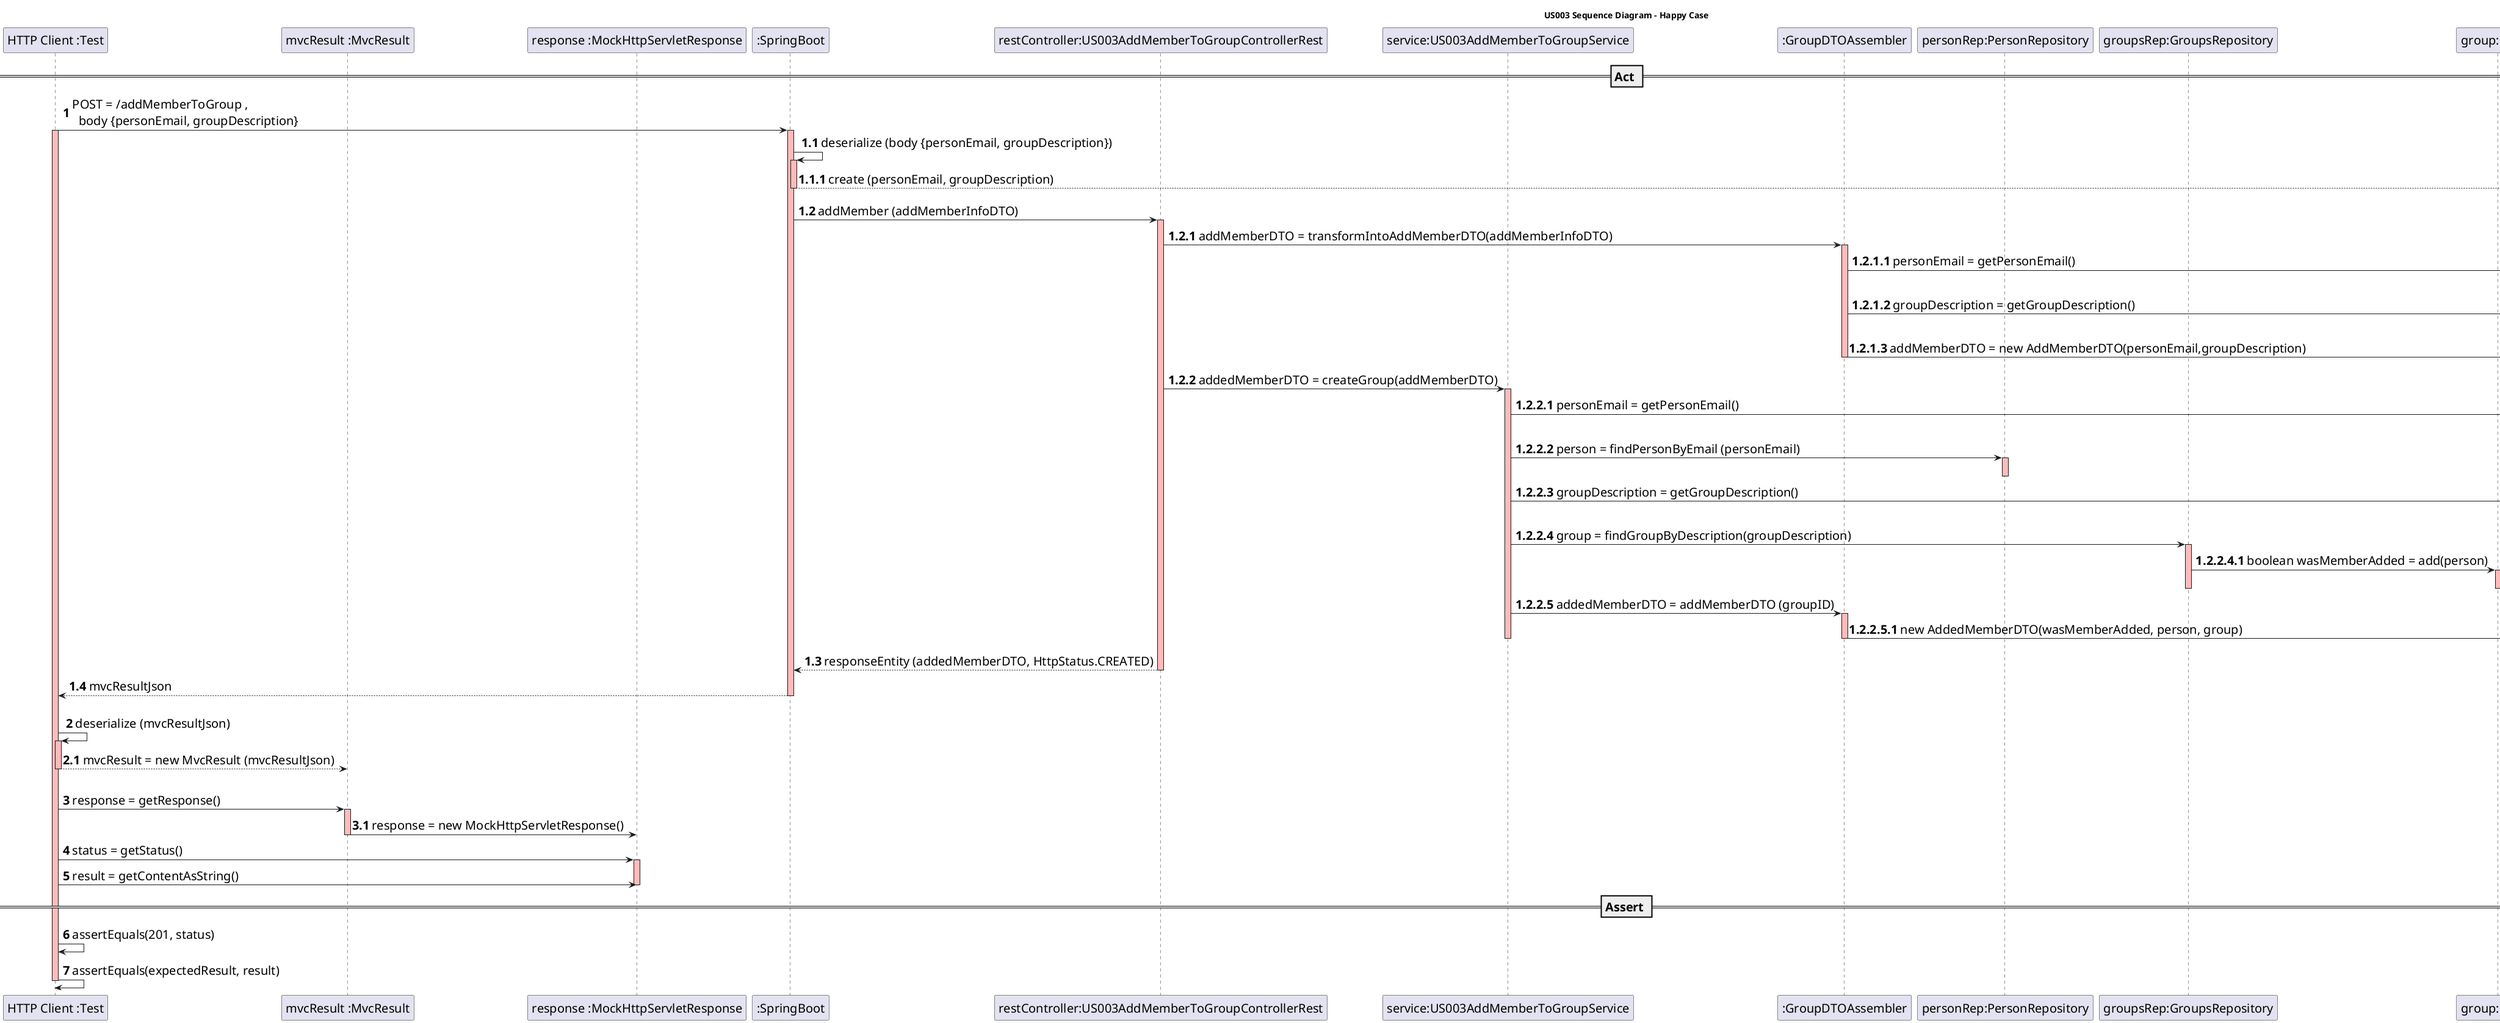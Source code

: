 @startuml

skinparam DefaultFontSize 20

title US003 Sequence Diagram - Happy Case

participant "HTTP Client :Test"
participant "mvcResult :MvcResult"
participant "response :MockHttpServletResponse"
participant ":SpringBoot"
participant "restController:US003AddMemberToGroupControllerRest"
participant "service:US003AddMemberToGroupService"
participant ":GroupDTOAssembler"
participant "personRep:PersonRepository"
participant "groupsRep:GroupsRepository"
participant "group:Group"





== Act ==

autonumber
"HTTP Client :Test" -> ":SpringBoot": POST = /addMemberToGroup ,\n  body {personEmail, groupDescription}
activate "HTTP Client :Test" #FFBBBB

autonumber 1.1

activate ":SpringBoot" #FFBBBB

":SpringBoot" -> ":SpringBoot" : deserialize (body {personEmail, groupDescription})
activate ":SpringBoot" #FFBBBB

autonumber 1.1.1
create "addMemberInfoDTO: AddMemberInfoDTO"
":SpringBoot" --> "addMemberInfoDTO: AddMemberInfoDTO" : create (personEmail, groupDescription)
deactivate ":SpringBoot"

autonumber 1.2
":SpringBoot" -> "restController:US003AddMemberToGroupControllerRest" : addMember (addMemberInfoDTO)

autonumber 1.2.1
activate "restController:US003AddMemberToGroupControllerRest" #FFBBBB
"restController:US003AddMemberToGroupControllerRest" -> ":GroupDTOAssembler": addMemberDTO = transformIntoAddMemberDTO(addMemberInfoDTO)

autonumber 1.2.1.1

activate ":GroupDTOAssembler" #FFBBBB

":GroupDTOAssembler" -> "addMemberInfoDTO: AddMemberInfoDTO": personEmail = getPersonEmail()

activate "addMemberInfoDTO: AddMemberInfoDTO" #FFBBBB
deactivate "addMemberInfoDTO: AddMemberInfoDTO" #FFBBBB

":GroupDTOAssembler" -> "addMemberInfoDTO: AddMemberInfoDTO": groupDescription = getGroupDescription()
activate "addMemberInfoDTO: AddMemberInfoDTO" #FFBBBB
deactivate "addMemberInfoDTO: AddMemberInfoDTO" #FFBBBB

create "addMemberDTO:AddMemberDTO"
":GroupDTOAssembler" -> "addMemberDTO:AddMemberDTO": addMemberDTO = new AddMemberDTO(personEmail,groupDescription)
deactivate ":GroupDTOAssembler"

autonumber 1.2.2
"restController:US003AddMemberToGroupControllerRest" -> "service:US003AddMemberToGroupService" : addedMemberDTO = createGroup(addMemberDTO)


autonumber 1.2.2.1
activate "service:US003AddMemberToGroupService" #FFBBBB
"service:US003AddMemberToGroupService" -> "addMemberDTO:AddMemberDTO" : personEmail = getPersonEmail()
activate "addMemberDTO:AddMemberDTO" #FFBBBB
deactivate "addMemberDTO:AddMemberDTO"

"service:US003AddMemberToGroupService" -> "personRep:PersonRepository" : person = findPersonByEmail (personEmail)
activate "personRep:PersonRepository" #FFBBBB
deactivate "personRep:PersonRepository"

"service:US003AddMemberToGroupService" -> "addMemberDTO:AddMemberDTO" : groupDescription = getGroupDescription()
activate "addMemberDTO:AddMemberDTO" #FFBBBB
deactivate "addMemberDTO:AddMemberDTO"

"service:US003AddMemberToGroupService" -> "groupsRep:GroupsRepository" : group = findGroupByDescription(groupDescription)
activate "groupsRep:GroupsRepository" #FFBBBB

autonumber 1.2.2.4.1

"groupsRep:GroupsRepository" -> "group:Group" : boolean wasMemberAdded = add(person)
activate "group:Group" #FFBBBB
deactivate "groupsRep:GroupsRepository" #FFBBBB
deactivate "group:Group" #FFBBBB

autonumber 1.2.2.5
"service:US003AddMemberToGroupService" -> ":GroupDTOAssembler" : addedMemberDTO = addMemberDTO (groupID)
activate ":GroupDTOAssembler" #FFBBBB

autonumber 1.2.2.5.1
create "addedMemberDTO:AddedMemberDTO"
":GroupDTOAssembler" -> "addedMemberDTO:AddedMemberDTO" : new AddedMemberDTO(wasMemberAdded, person, group)

deactivate ":GroupDTOAssembler"
deactivate "service:US003AddMemberToGroupService"

autonumber 1.3
return responseEntity (addedMemberDTO, HttpStatus.CREATED)

deactivate "restController:US003AddMemberToGroupControllerRest"

"HTTP Client :Test" <-- ":SpringBoot" : mvcResultJson
deactivate ":SpringBoot"

autonumber 2
|||
"HTTP Client :Test" -> "HTTP Client :Test" : deserialize (mvcResultJson)
activate "HTTP Client :Test" #FFBBBB

autonumber 2.1
"HTTP Client :Test" --> "mvcResult :MvcResult" : mvcResult = new MvcResult (mvcResultJson)
deactivate "HTTP Client :Test"

|||

autonumber 3
"HTTP Client :Test" -> "mvcResult :MvcResult" : response = getResponse()

autonumber 3.1

activate "mvcResult :MvcResult" #FFBBBB
"mvcResult :MvcResult" -> "response :MockHttpServletResponse" : response = new MockHttpServletResponse()
deactivate "mvcResult :MvcResult"

autonumber 4
"HTTP Client :Test" -> "response :MockHttpServletResponse" : status = getStatus()
activate "response :MockHttpServletResponse" #FFBBBB
"HTTP Client :Test" -> "response :MockHttpServletResponse" : result = getContentAsString()
deactivate "response :MockHttpServletResponse" #FFBBBB
== Assert ==

"HTTP Client :Test" -> "HTTP Client :Test" : assertEquals(201, status)
"HTTP Client :Test" -> "HTTP Client :Test" : assertEquals(expectedResult, result)
deactivate "HTTP Client :Test"

@enduml

